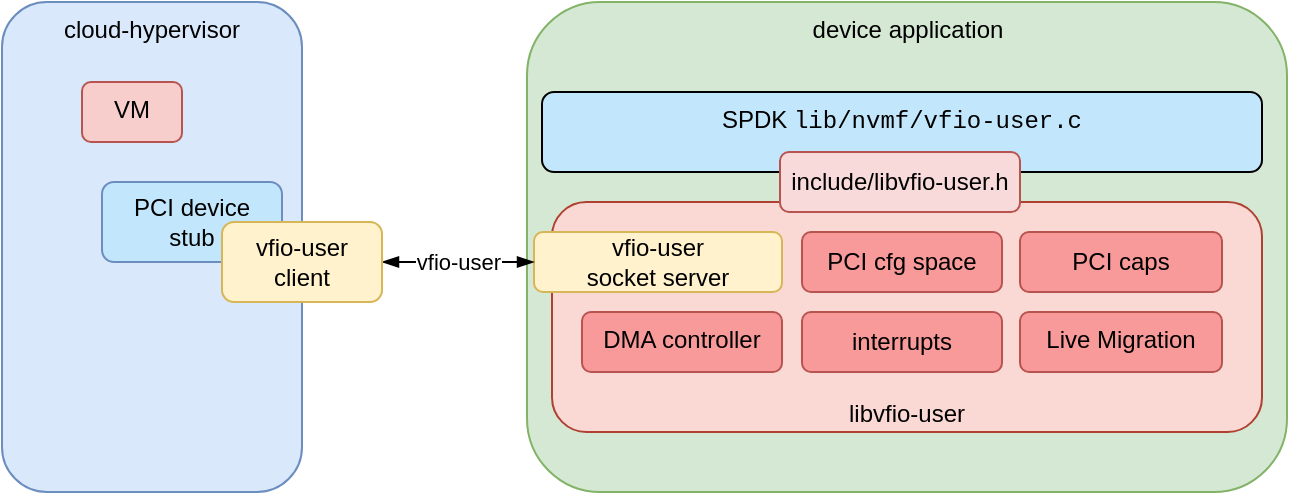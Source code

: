 <mxfile version="14.9.8"><diagram id="GylRyqdljB-qn8E3LoDb" name="Page-1"><mxGraphModel dx="1422" dy="750" grid="1" gridSize="10" guides="1" tooltips="1" connect="1" arrows="1" fold="1" page="1" pageScale="1" pageWidth="827" pageHeight="1169" math="0" shadow="0"><root><mxCell id="0"/><mxCell id="1" parent="0"/><mxCell id="JLJ0hE22a6rp3F4JkJ-i-6" value="device application" style="rounded=1;whiteSpace=wrap;html=1;verticalAlign=top;fillColor=#d5e8d4;strokeColor=#82b366;" vertex="1" parent="1"><mxGeometry x="272.5" y="10" width="380" height="245" as="geometry"/></mxCell><mxCell id="JLJ0hE22a6rp3F4JkJ-i-1" value="&lt;div&gt;&lt;br&gt;&lt;/div&gt;&lt;div&gt;libvfio-user&lt;/div&gt;" style="rounded=1;whiteSpace=wrap;html=1;verticalAlign=bottom;fillColor=#fad9d5;strokeColor=#ae4132;" vertex="1" parent="1"><mxGeometry x="285" y="110" width="355" height="115" as="geometry"/></mxCell><mxCell id="JLJ0hE22a6rp3F4JkJ-i-2" value="&lt;div&gt;PCI cfg space&lt;/div&gt;" style="rounded=1;whiteSpace=wrap;html=1;strokeColor=#b85450;fillColor=#F89A9A;" vertex="1" parent="1"><mxGeometry x="410" y="125" width="100" height="30" as="geometry"/></mxCell><mxCell id="JLJ0hE22a6rp3F4JkJ-i-3" value="interrupts" style="rounded=1;whiteSpace=wrap;html=1;strokeColor=#b85450;fillColor=#F89A9A;" vertex="1" parent="1"><mxGeometry x="410" y="165" width="100" height="30" as="geometry"/></mxCell><mxCell id="JLJ0hE22a6rp3F4JkJ-i-4" value="PCI caps" style="rounded=1;whiteSpace=wrap;html=1;strokeColor=#b85450;fillColor=#F89A9A;" vertex="1" parent="1"><mxGeometry x="519" y="125" width="101" height="30" as="geometry"/></mxCell><mxCell id="JLJ0hE22a6rp3F4JkJ-i-5" value="&lt;div&gt;vfio-user&lt;/div&gt;&lt;div&gt;socket server&lt;br&gt;&lt;/div&gt;" style="rounded=1;whiteSpace=wrap;html=1;fillColor=#fff2cc;strokeColor=#d6b656;" vertex="1" parent="1"><mxGeometry x="276" y="125" width="124" height="30" as="geometry"/></mxCell><mxCell id="JLJ0hE22a6rp3F4JkJ-i-11" value="v" style="endArrow=blockThin;html=1;startArrow=blockThin;startFill=1;endFill=1;exitX=1;exitY=0.5;exitDx=0;exitDy=0;entryX=0;entryY=0.5;entryDx=0;entryDy=0;" edge="1" parent="1" source="JLJ0hE22a6rp3F4JkJ-i-8" target="JLJ0hE22a6rp3F4JkJ-i-5"><mxGeometry relative="1" as="geometry"><mxPoint x="270" y="175" as="sourcePoint"/><mxPoint x="370" y="175" as="targetPoint"/></mxGeometry></mxCell><mxCell id="JLJ0hE22a6rp3F4JkJ-i-12" value="vfio-user" style="edgeLabel;resizable=0;html=1;align=center;verticalAlign=middle;" connectable="0" vertex="1" parent="JLJ0hE22a6rp3F4JkJ-i-11"><mxGeometry relative="1" as="geometry"/></mxCell><mxCell id="JLJ0hE22a6rp3F4JkJ-i-13" value="Live Migration" style="rounded=1;whiteSpace=wrap;html=1;verticalAlign=top;strokeColor=#b85450;fillColor=#F89A9A;" vertex="1" parent="1"><mxGeometry x="519" y="165" width="101" height="30" as="geometry"/></mxCell><mxCell id="JLJ0hE22a6rp3F4JkJ-i-14" value="DMA controller" style="rounded=1;whiteSpace=wrap;html=1;verticalAlign=top;strokeColor=#b85450;fillColor=#F89A9A;" vertex="1" parent="1"><mxGeometry x="300" y="165" width="100" height="30" as="geometry"/></mxCell><mxCell id="JLJ0hE22a6rp3F4JkJ-i-15" value="SPDK &lt;font face=&quot;Courier New&quot;&gt;lib/nvmf/vfio-user.c&lt;/font&gt;" style="rounded=1;whiteSpace=wrap;html=1;fillColor=#C2E7FC;verticalAlign=top;" vertex="1" parent="1"><mxGeometry x="280" y="55" width="360" height="40" as="geometry"/></mxCell><UserObject label="include/libvfio-user.h" link="https://jira.nutanix.com/browse/PAT-1249" id="JLJ0hE22a6rp3F4JkJ-i-17"><mxCell style="rounded=1;whiteSpace=wrap;html=1;verticalAlign=middle;strokeColor=#b85450;fillColor=#F8DADA;" vertex="1" parent="1"><mxGeometry x="399" y="85" width="120" height="30" as="geometry"/></mxCell></UserObject><mxCell id="JLJ0hE22a6rp3F4JkJ-i-7" value="cloud-hypervisor" style="rounded=1;whiteSpace=wrap;html=1;verticalAlign=top;fillColor=#dae8fc;strokeColor=#6c8ebf;" vertex="1" parent="1"><mxGeometry x="10" y="10" width="150" height="245" as="geometry"/></mxCell><mxCell id="JLJ0hE22a6rp3F4JkJ-i-9" value="&lt;div&gt;PCI device&lt;/div&gt;&lt;div&gt;stub&lt;br&gt;&lt;/div&gt;" style="rounded=1;whiteSpace=wrap;html=1;strokeColor=#6c8ebf;fillColor=#C2E7FC;" vertex="1" parent="1"><mxGeometry x="60" y="100" width="90" height="40" as="geometry"/></mxCell><mxCell id="JLJ0hE22a6rp3F4JkJ-i-10" value="VM" style="rounded=1;whiteSpace=wrap;html=1;verticalAlign=top;fillColor=#f8cecc;strokeColor=#b85450;" vertex="1" parent="1"><mxGeometry x="50" y="50" width="50" height="30" as="geometry"/></mxCell><mxCell id="JLJ0hE22a6rp3F4JkJ-i-8" value="&lt;div&gt;vfio-user&lt;/div&gt;&lt;div&gt;client&lt;br&gt;&lt;/div&gt;" style="rounded=1;whiteSpace=wrap;html=1;fillColor=#fff2cc;strokeColor=#d6b656;" vertex="1" parent="1"><mxGeometry x="120" y="120" width="80" height="40" as="geometry"/></mxCell></root></mxGraphModel></diagram></mxfile>